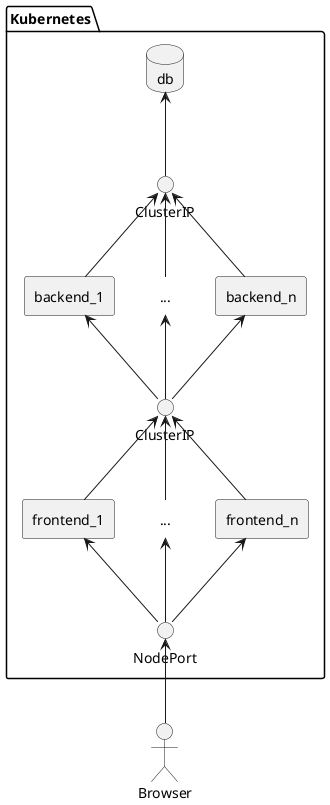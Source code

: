 @startuml overview

package "Kubernetes" as K8s {
  database db
  rectangle backend_1
  label "..." as mult_back
  rectangle backend_n
  rectangle frontend_1
  label "..." as mult_front
  rectangle frontend_n

  interface "ClusterIP" as db_interface

  db <-- db_interface

  db_interface <-- backend_1
  db_interface <-- mult_back
  db_interface <-- backend_n

  interface "ClusterIP" as backend_interface

  backend_1 <-- backend_interface
  mult_back <-- backend_interface
  backend_n <-- backend_interface

  backend_interface <-- frontend_1
  backend_interface <-- mult_front
  backend_interface <-- frontend_n

  interface NodePort

  frontend_1 <-- NodePort
  mult_front <-- NodePort
  frontend_n <-- NodePort
}

actor "Browser" as browser

NodePort <-- browser

@enduml

